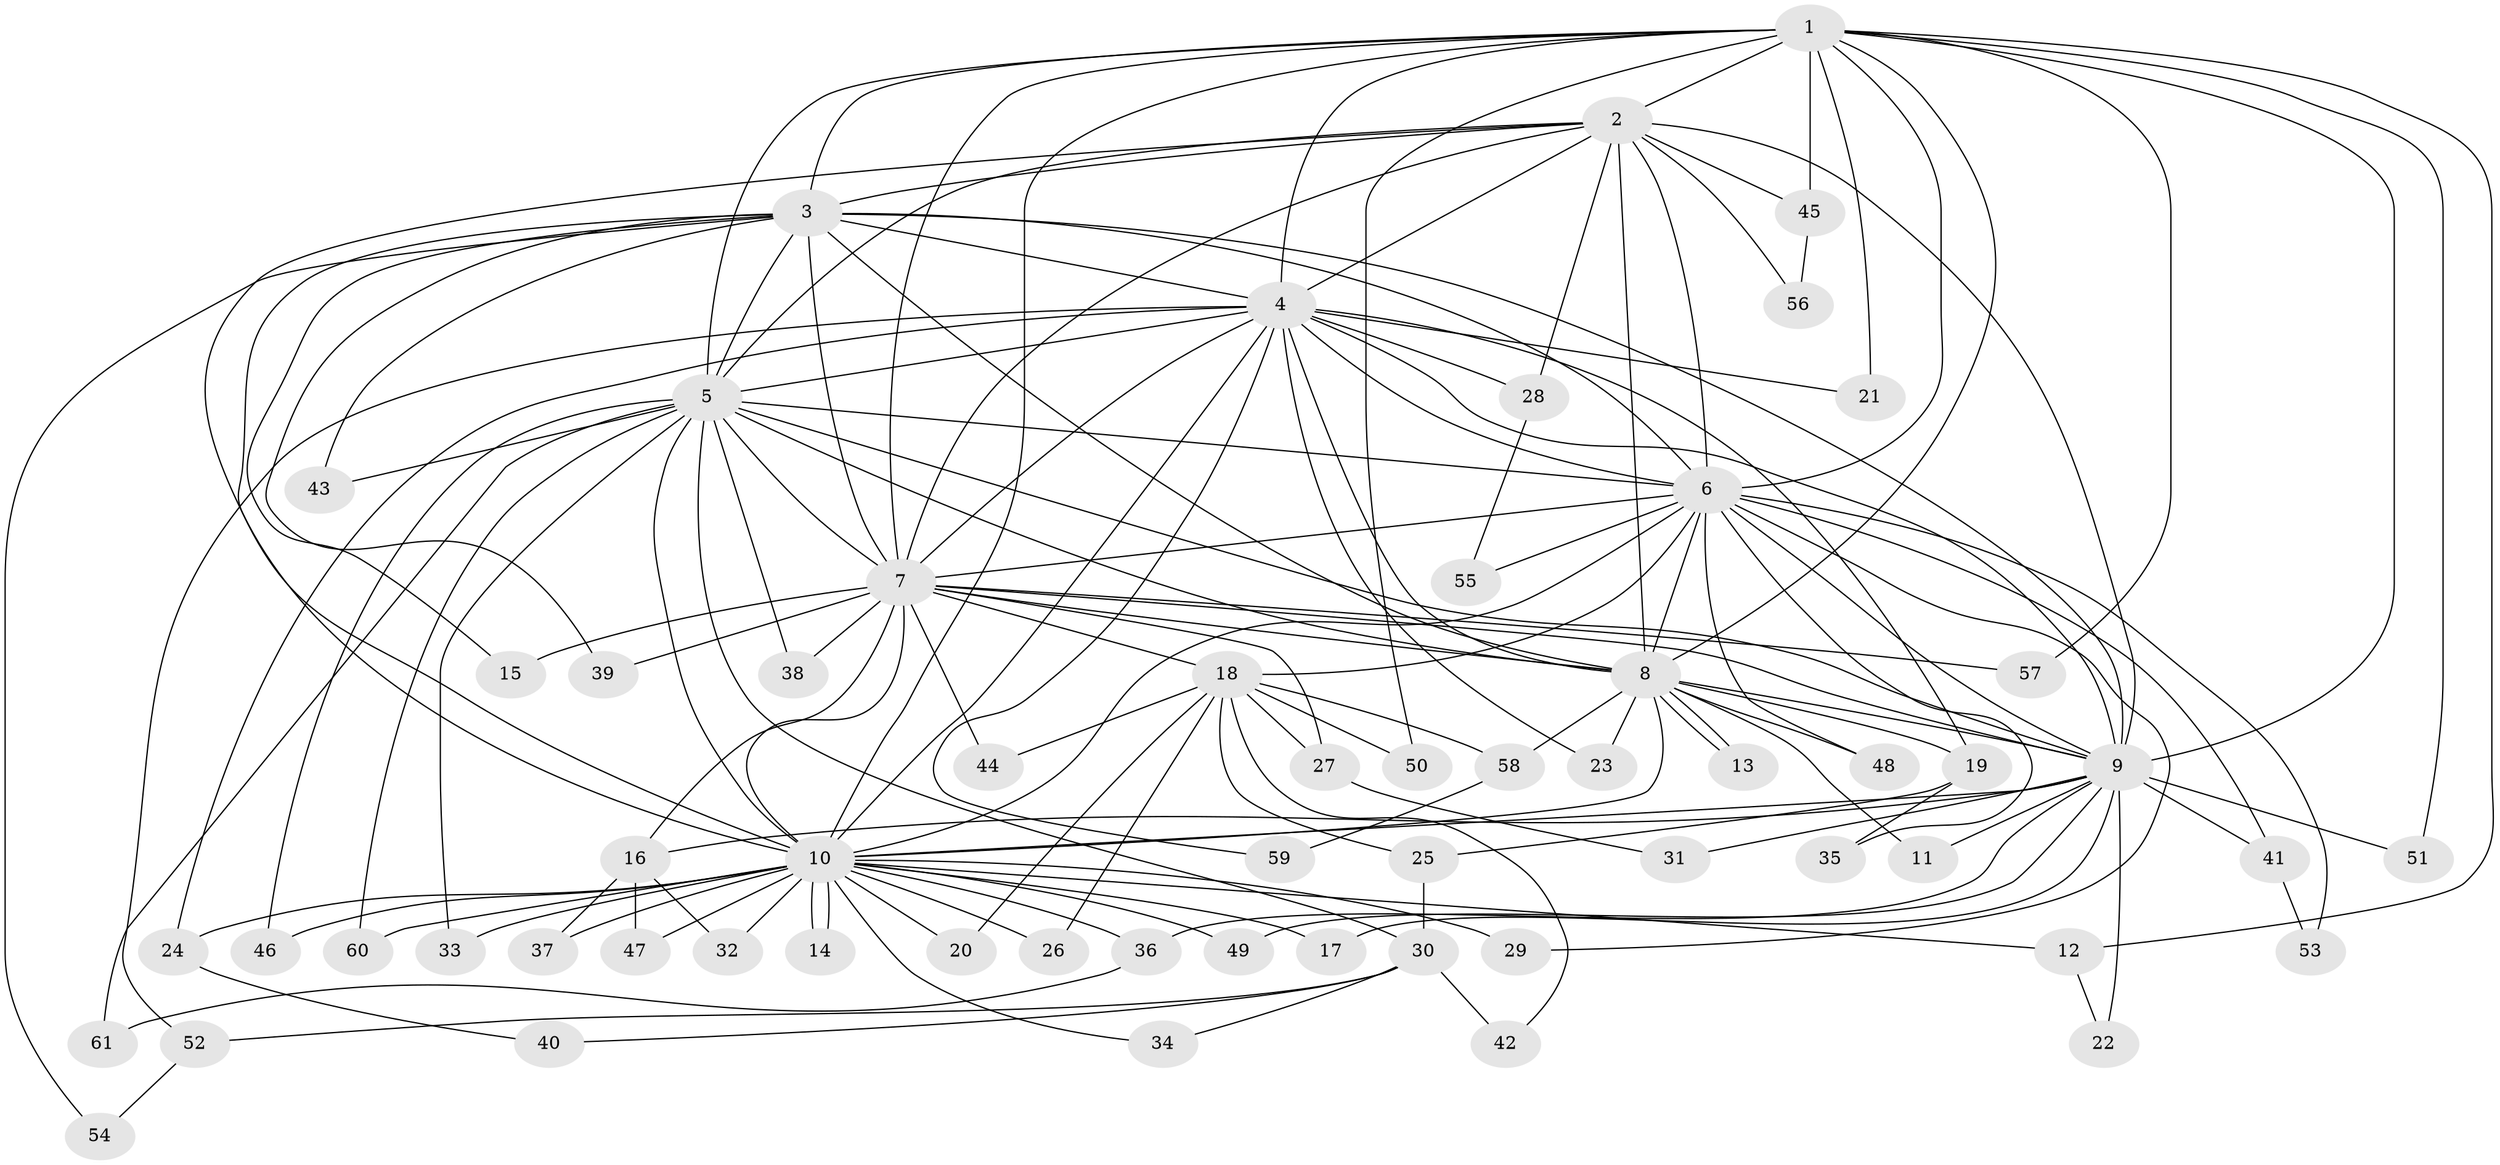 // Generated by graph-tools (version 1.1) at 2025/11/02/27/25 16:11:05]
// undirected, 61 vertices, 147 edges
graph export_dot {
graph [start="1"]
  node [color=gray90,style=filled];
  1;
  2;
  3;
  4;
  5;
  6;
  7;
  8;
  9;
  10;
  11;
  12;
  13;
  14;
  15;
  16;
  17;
  18;
  19;
  20;
  21;
  22;
  23;
  24;
  25;
  26;
  27;
  28;
  29;
  30;
  31;
  32;
  33;
  34;
  35;
  36;
  37;
  38;
  39;
  40;
  41;
  42;
  43;
  44;
  45;
  46;
  47;
  48;
  49;
  50;
  51;
  52;
  53;
  54;
  55;
  56;
  57;
  58;
  59;
  60;
  61;
  1 -- 2;
  1 -- 3;
  1 -- 4;
  1 -- 5;
  1 -- 6;
  1 -- 7;
  1 -- 8;
  1 -- 9;
  1 -- 10;
  1 -- 12;
  1 -- 21;
  1 -- 45;
  1 -- 50;
  1 -- 51;
  1 -- 57;
  2 -- 3;
  2 -- 4;
  2 -- 5;
  2 -- 6;
  2 -- 7;
  2 -- 8;
  2 -- 9;
  2 -- 10;
  2 -- 28;
  2 -- 45;
  2 -- 56;
  3 -- 4;
  3 -- 5;
  3 -- 6;
  3 -- 7;
  3 -- 8;
  3 -- 9;
  3 -- 10;
  3 -- 15;
  3 -- 39;
  3 -- 43;
  3 -- 54;
  4 -- 5;
  4 -- 6;
  4 -- 7;
  4 -- 8;
  4 -- 9;
  4 -- 10;
  4 -- 19;
  4 -- 21;
  4 -- 23;
  4 -- 24;
  4 -- 28;
  4 -- 52;
  4 -- 59;
  5 -- 6;
  5 -- 7;
  5 -- 8;
  5 -- 9;
  5 -- 10;
  5 -- 30;
  5 -- 33;
  5 -- 38;
  5 -- 43;
  5 -- 46;
  5 -- 60;
  5 -- 61;
  6 -- 7;
  6 -- 8;
  6 -- 9;
  6 -- 10;
  6 -- 18;
  6 -- 29;
  6 -- 35;
  6 -- 41;
  6 -- 48;
  6 -- 53;
  6 -- 55;
  7 -- 8;
  7 -- 9;
  7 -- 10;
  7 -- 15;
  7 -- 16;
  7 -- 18;
  7 -- 27;
  7 -- 38;
  7 -- 39;
  7 -- 44;
  7 -- 57;
  8 -- 9;
  8 -- 10;
  8 -- 11;
  8 -- 13;
  8 -- 13;
  8 -- 19;
  8 -- 23;
  8 -- 48;
  8 -- 58;
  9 -- 10;
  9 -- 11;
  9 -- 16;
  9 -- 17;
  9 -- 22;
  9 -- 31;
  9 -- 36;
  9 -- 41;
  9 -- 49;
  9 -- 51;
  10 -- 12;
  10 -- 14;
  10 -- 14;
  10 -- 17;
  10 -- 20;
  10 -- 24;
  10 -- 26;
  10 -- 29;
  10 -- 32;
  10 -- 33;
  10 -- 34;
  10 -- 36;
  10 -- 37;
  10 -- 46;
  10 -- 47;
  10 -- 49;
  10 -- 60;
  12 -- 22;
  16 -- 32;
  16 -- 37;
  16 -- 47;
  18 -- 20;
  18 -- 25;
  18 -- 26;
  18 -- 27;
  18 -- 42;
  18 -- 44;
  18 -- 50;
  18 -- 58;
  19 -- 25;
  19 -- 35;
  24 -- 40;
  25 -- 30;
  27 -- 31;
  28 -- 55;
  30 -- 34;
  30 -- 40;
  30 -- 42;
  30 -- 52;
  36 -- 61;
  41 -- 53;
  45 -- 56;
  52 -- 54;
  58 -- 59;
}
